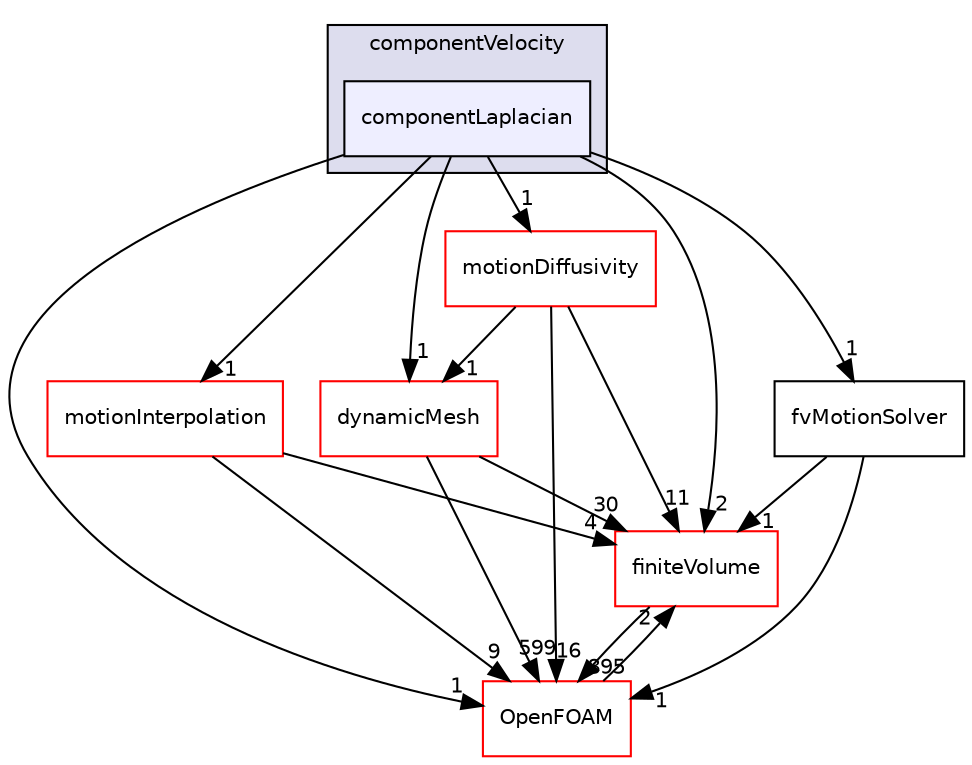 digraph "src/fvMotionSolver/fvMotionSolvers/componentVelocity/componentLaplacian" {
  bgcolor=transparent;
  compound=true
  node [ fontsize="10", fontname="Helvetica"];
  edge [ labelfontsize="10", labelfontname="Helvetica"];
  subgraph clusterdir_d24e9d0e19af2fa7c947335fe5bd6f6c {
    graph [ bgcolor="#ddddee", pencolor="black", label="componentVelocity" fontname="Helvetica", fontsize="10", URL="dir_d24e9d0e19af2fa7c947335fe5bd6f6c.html"]
  dir_7652f500f77678327614cb9a27155c27 [shape=box, label="componentLaplacian", style="filled", fillcolor="#eeeeff", pencolor="black", URL="dir_7652f500f77678327614cb9a27155c27.html"];
  }
  dir_9bd15774b555cf7259a6fa18f99fe99b [shape=box label="finiteVolume" color="red" URL="dir_9bd15774b555cf7259a6fa18f99fe99b.html"];
  dir_63742796c427c97a292c80f7db71da36 [shape=box label="dynamicMesh" color="red" URL="dir_63742796c427c97a292c80f7db71da36.html"];
  dir_dd25a7eb27a0c569fbd4e8c3e1ef4a47 [shape=box label="motionInterpolation" color="red" URL="dir_dd25a7eb27a0c569fbd4e8c3e1ef4a47.html"];
  dir_c5473ff19b20e6ec4dfe5c310b3778a8 [shape=box label="OpenFOAM" color="red" URL="dir_c5473ff19b20e6ec4dfe5c310b3778a8.html"];
  dir_90ebb86d44e036c801f39491ea208f03 [shape=box label="fvMotionSolver" URL="dir_90ebb86d44e036c801f39491ea208f03.html"];
  dir_8ab94aa558c9b87721da8bbf3fb9229e [shape=box label="motionDiffusivity" color="red" URL="dir_8ab94aa558c9b87721da8bbf3fb9229e.html"];
  dir_9bd15774b555cf7259a6fa18f99fe99b->dir_c5473ff19b20e6ec4dfe5c310b3778a8 [headlabel="895", labeldistance=1.5 headhref="dir_000814_002151.html"];
  dir_7652f500f77678327614cb9a27155c27->dir_9bd15774b555cf7259a6fa18f99fe99b [headlabel="2", labeldistance=1.5 headhref="dir_001399_000814.html"];
  dir_7652f500f77678327614cb9a27155c27->dir_63742796c427c97a292c80f7db71da36 [headlabel="1", labeldistance=1.5 headhref="dir_001399_000588.html"];
  dir_7652f500f77678327614cb9a27155c27->dir_dd25a7eb27a0c569fbd4e8c3e1ef4a47 [headlabel="1", labeldistance=1.5 headhref="dir_001399_001425.html"];
  dir_7652f500f77678327614cb9a27155c27->dir_c5473ff19b20e6ec4dfe5c310b3778a8 [headlabel="1", labeldistance=1.5 headhref="dir_001399_002151.html"];
  dir_7652f500f77678327614cb9a27155c27->dir_90ebb86d44e036c801f39491ea208f03 [headlabel="1", labeldistance=1.5 headhref="dir_001399_001405.html"];
  dir_7652f500f77678327614cb9a27155c27->dir_8ab94aa558c9b87721da8bbf3fb9229e [headlabel="1", labeldistance=1.5 headhref="dir_001399_001412.html"];
  dir_63742796c427c97a292c80f7db71da36->dir_9bd15774b555cf7259a6fa18f99fe99b [headlabel="30", labeldistance=1.5 headhref="dir_000588_000814.html"];
  dir_63742796c427c97a292c80f7db71da36->dir_c5473ff19b20e6ec4dfe5c310b3778a8 [headlabel="599", labeldistance=1.5 headhref="dir_000588_002151.html"];
  dir_dd25a7eb27a0c569fbd4e8c3e1ef4a47->dir_9bd15774b555cf7259a6fa18f99fe99b [headlabel="4", labeldistance=1.5 headhref="dir_001425_000814.html"];
  dir_dd25a7eb27a0c569fbd4e8c3e1ef4a47->dir_c5473ff19b20e6ec4dfe5c310b3778a8 [headlabel="9", labeldistance=1.5 headhref="dir_001425_002151.html"];
  dir_c5473ff19b20e6ec4dfe5c310b3778a8->dir_9bd15774b555cf7259a6fa18f99fe99b [headlabel="2", labeldistance=1.5 headhref="dir_002151_000814.html"];
  dir_90ebb86d44e036c801f39491ea208f03->dir_9bd15774b555cf7259a6fa18f99fe99b [headlabel="1", labeldistance=1.5 headhref="dir_001405_000814.html"];
  dir_90ebb86d44e036c801f39491ea208f03->dir_c5473ff19b20e6ec4dfe5c310b3778a8 [headlabel="1", labeldistance=1.5 headhref="dir_001405_002151.html"];
  dir_8ab94aa558c9b87721da8bbf3fb9229e->dir_9bd15774b555cf7259a6fa18f99fe99b [headlabel="11", labeldistance=1.5 headhref="dir_001412_000814.html"];
  dir_8ab94aa558c9b87721da8bbf3fb9229e->dir_63742796c427c97a292c80f7db71da36 [headlabel="1", labeldistance=1.5 headhref="dir_001412_000588.html"];
  dir_8ab94aa558c9b87721da8bbf3fb9229e->dir_c5473ff19b20e6ec4dfe5c310b3778a8 [headlabel="16", labeldistance=1.5 headhref="dir_001412_002151.html"];
}
